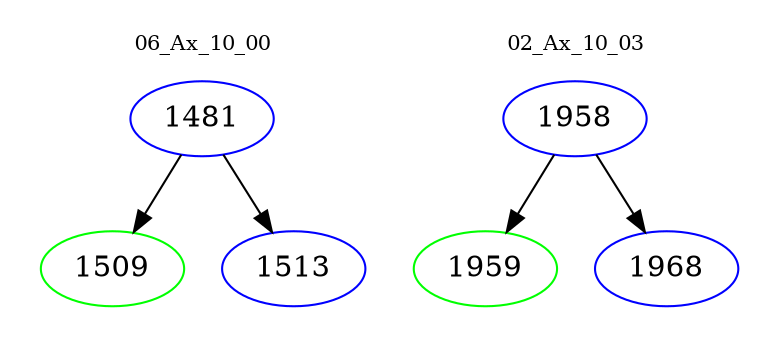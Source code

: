 digraph{
subgraph cluster_0 {
color = white
label = "06_Ax_10_00";
fontsize=10;
T0_1481 [label="1481", color="blue"]
T0_1481 -> T0_1509 [color="black"]
T0_1509 [label="1509", color="green"]
T0_1481 -> T0_1513 [color="black"]
T0_1513 [label="1513", color="blue"]
}
subgraph cluster_1 {
color = white
label = "02_Ax_10_03";
fontsize=10;
T1_1958 [label="1958", color="blue"]
T1_1958 -> T1_1959 [color="black"]
T1_1959 [label="1959", color="green"]
T1_1958 -> T1_1968 [color="black"]
T1_1968 [label="1968", color="blue"]
}
}
